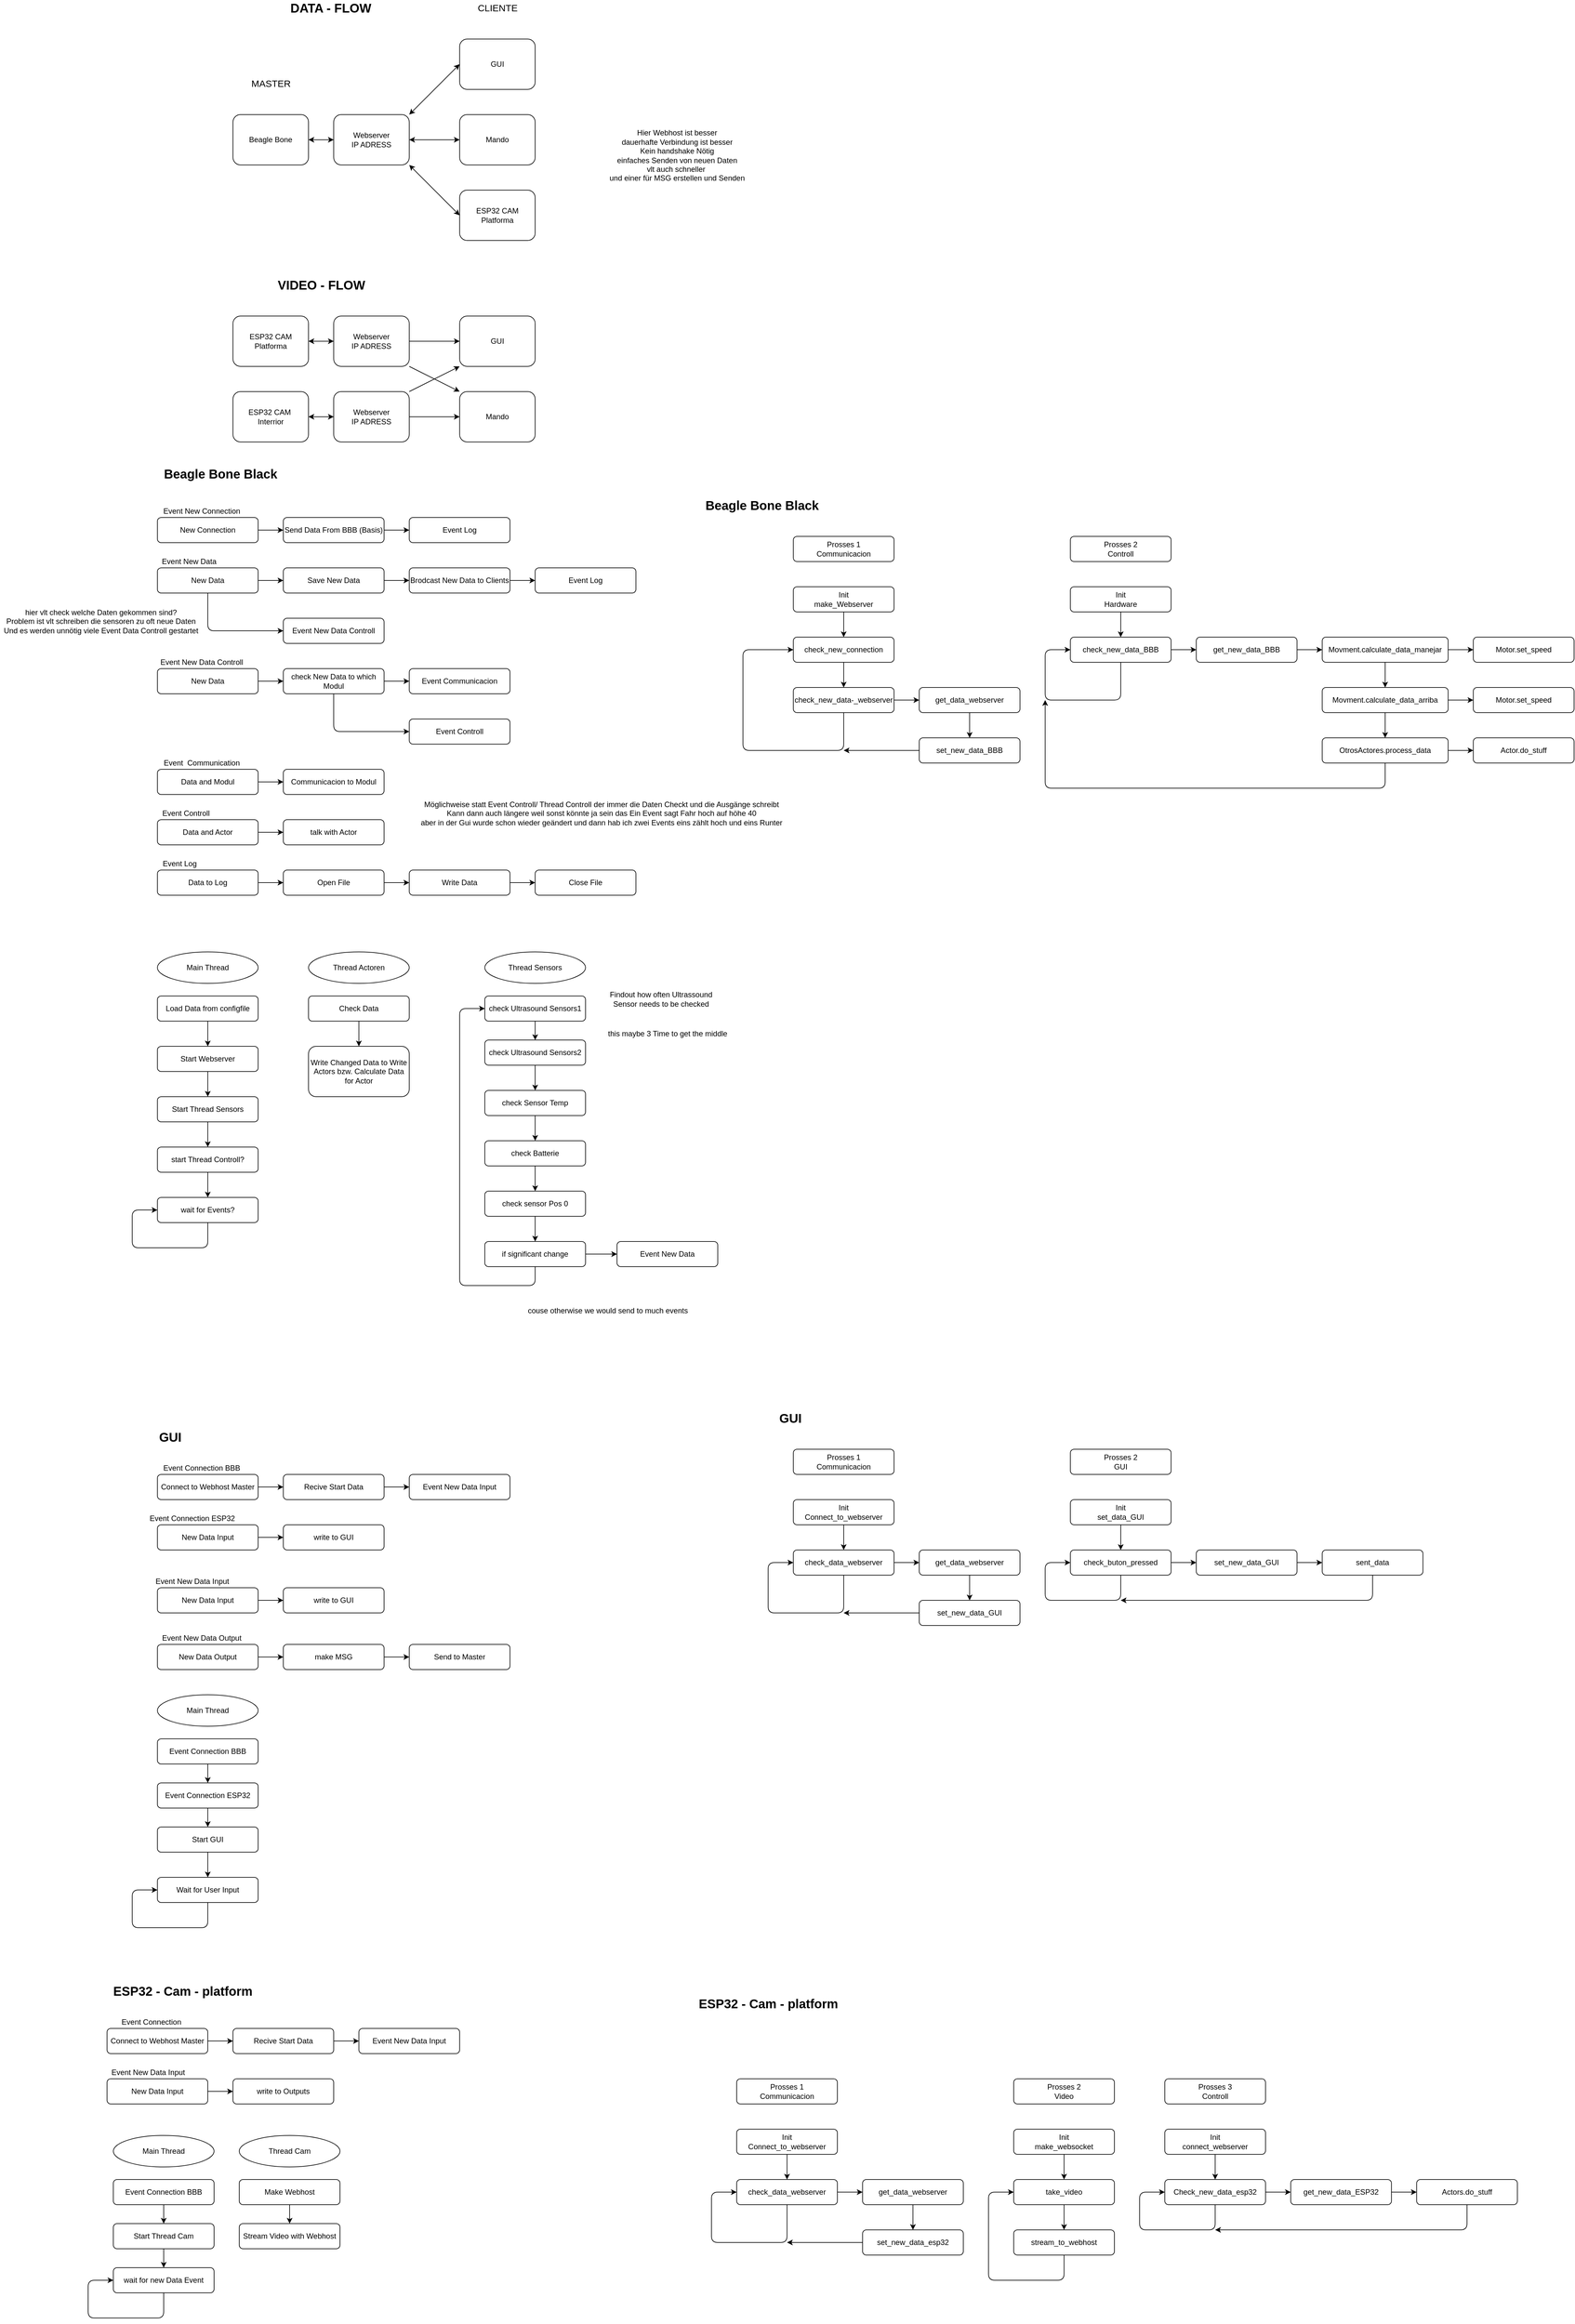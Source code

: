 <mxfile>
    <diagram id="vDkpHy24H6BLEEyWHWST" name="Page-1">
        <mxGraphModel dx="1446" dy="907" grid="1" gridSize="10" guides="1" tooltips="1" connect="1" arrows="1" fold="1" page="1" pageScale="1" pageWidth="850" pageHeight="1100" math="0" shadow="0">
            <root>
                <mxCell id="0"/>
                <mxCell id="1" parent="0"/>
                <mxCell id="81" value="" style="edgeStyle=none;html=1;fontSize=20;startArrow=classic;startFill=1;" parent="1" target="79" edge="1">
                    <mxGeometry relative="1" as="geometry">
                        <mxPoint x="510" y="250" as="sourcePoint"/>
                    </mxGeometry>
                </mxCell>
                <mxCell id="51" value="ESP32 CAM Platforma" style="rounded=1;whiteSpace=wrap;html=1;" parent="1" vertex="1">
                    <mxGeometry x="750" y="330" width="120" height="80" as="geometry"/>
                </mxCell>
                <mxCell id="53" value="GUI" style="rounded=1;whiteSpace=wrap;html=1;" parent="1" vertex="1">
                    <mxGeometry x="750" y="90" width="120" height="80" as="geometry"/>
                </mxCell>
                <mxCell id="55" value="Mando" style="rounded=1;whiteSpace=wrap;html=1;" parent="1" vertex="1">
                    <mxGeometry x="750" y="210" width="120" height="80" as="geometry"/>
                </mxCell>
                <mxCell id="59" value="&lt;font style=&quot;font-size: 15px&quot;&gt;MASTER&lt;/font&gt;" style="text;html=1;align=center;verticalAlign=middle;resizable=0;points=[];autosize=1;strokeColor=none;fillColor=none;" parent="1" vertex="1">
                    <mxGeometry x="410" y="150" width="80" height="20" as="geometry"/>
                </mxCell>
                <mxCell id="60" value="&lt;font style=&quot;font-size: 15px&quot;&gt;CLIENTE&lt;/font&gt;" style="text;html=1;align=center;verticalAlign=middle;resizable=0;points=[];autosize=1;strokeColor=none;fillColor=none;" parent="1" vertex="1">
                    <mxGeometry x="770" y="30" width="80" height="20" as="geometry"/>
                </mxCell>
                <mxCell id="61" value="&lt;font style=&quot;font-size: 20px&quot;&gt;&lt;b&gt;DATA - FLOW&lt;br&gt;&lt;/b&gt;&lt;/font&gt;" style="text;html=1;align=center;verticalAlign=middle;resizable=0;points=[];autosize=1;strokeColor=none;fillColor=none;" parent="1" vertex="1">
                    <mxGeometry x="475" y="30" width="140" height="20" as="geometry"/>
                </mxCell>
                <mxCell id="62" value="" style="endArrow=classic;startArrow=classic;html=1;fontSize=15;entryX=1;entryY=1;entryDx=0;entryDy=0;exitX=0;exitY=0.5;exitDx=0;exitDy=0;" parent="1" source="51" target="79" edge="1">
                    <mxGeometry width="50" height="50" relative="1" as="geometry">
                        <mxPoint x="530" y="430" as="sourcePoint"/>
                        <mxPoint x="580" y="380" as="targetPoint"/>
                    </mxGeometry>
                </mxCell>
                <mxCell id="68" value="GUI" style="rounded=1;whiteSpace=wrap;html=1;" parent="1" vertex="1">
                    <mxGeometry x="750" y="530" width="120" height="80" as="geometry"/>
                </mxCell>
                <mxCell id="69" value="Mando" style="rounded=1;whiteSpace=wrap;html=1;" parent="1" vertex="1">
                    <mxGeometry x="750" y="650" width="120" height="80" as="geometry"/>
                </mxCell>
                <mxCell id="72" value="&lt;font style=&quot;font-size: 20px&quot;&gt;&lt;b&gt;VIDEO - FLOW&lt;br&gt;&lt;/b&gt;&lt;/font&gt;" style="text;html=1;align=center;verticalAlign=middle;resizable=0;points=[];autosize=1;strokeColor=none;fillColor=none;" parent="1" vertex="1">
                    <mxGeometry x="455" y="470" width="150" height="20" as="geometry"/>
                </mxCell>
                <mxCell id="76" value="ESP32 CAM Platforma" style="rounded=1;whiteSpace=wrap;html=1;" parent="1" vertex="1">
                    <mxGeometry x="390" y="530" width="120" height="80" as="geometry"/>
                </mxCell>
                <mxCell id="77" value="ESP32 CAM&amp;nbsp;&lt;br&gt;Interrior" style="rounded=1;whiteSpace=wrap;html=1;" parent="1" vertex="1">
                    <mxGeometry x="390" y="650" width="120" height="80" as="geometry"/>
                </mxCell>
                <mxCell id="78" value="" style="endArrow=classic;startArrow=classic;html=1;fontSize=20;exitX=1;exitY=0.5;exitDx=0;exitDy=0;" parent="1" source="76" edge="1">
                    <mxGeometry width="50" height="50" relative="1" as="geometry">
                        <mxPoint x="560" y="810" as="sourcePoint"/>
                        <mxPoint x="550" y="570" as="targetPoint"/>
                    </mxGeometry>
                </mxCell>
                <mxCell id="79" value="Webserver&lt;br&gt;IP ADRESS" style="rounded=1;whiteSpace=wrap;html=1;" parent="1" vertex="1">
                    <mxGeometry x="550" y="210" width="120" height="80" as="geometry"/>
                </mxCell>
                <mxCell id="82" value="" style="endArrow=classic;startArrow=classic;html=1;fontSize=20;entryX=0;entryY=0.5;entryDx=0;entryDy=0;exitX=1;exitY=0.5;exitDx=0;exitDy=0;" parent="1" source="79" target="55" edge="1">
                    <mxGeometry width="50" height="50" relative="1" as="geometry">
                        <mxPoint x="540" y="430" as="sourcePoint"/>
                        <mxPoint x="590" y="380" as="targetPoint"/>
                    </mxGeometry>
                </mxCell>
                <mxCell id="83" value="" style="endArrow=classic;startArrow=classic;html=1;fontSize=20;entryX=0;entryY=0.5;entryDx=0;entryDy=0;exitX=1;exitY=0;exitDx=0;exitDy=0;" parent="1" source="79" target="53" edge="1">
                    <mxGeometry width="50" height="50" relative="1" as="geometry">
                        <mxPoint x="680" y="260" as="sourcePoint"/>
                        <mxPoint x="760" y="260" as="targetPoint"/>
                    </mxGeometry>
                </mxCell>
                <mxCell id="85" value="Webserver&lt;br&gt;IP ADRESS" style="rounded=1;whiteSpace=wrap;html=1;" parent="1" vertex="1">
                    <mxGeometry x="550" y="530" width="120" height="80" as="geometry"/>
                </mxCell>
                <mxCell id="87" value="Webserver&lt;br&gt;IP ADRESS" style="rounded=1;whiteSpace=wrap;html=1;" parent="1" vertex="1">
                    <mxGeometry x="550" y="650" width="120" height="80" as="geometry"/>
                </mxCell>
                <mxCell id="88" value="" style="endArrow=classic;startArrow=classic;html=1;fontSize=20;exitX=1;exitY=0.5;exitDx=0;exitDy=0;entryX=0;entryY=0.5;entryDx=0;entryDy=0;" parent="1" source="77" target="87" edge="1">
                    <mxGeometry width="50" height="50" relative="1" as="geometry">
                        <mxPoint x="520" y="580" as="sourcePoint"/>
                        <mxPoint x="560" y="580" as="targetPoint"/>
                    </mxGeometry>
                </mxCell>
                <mxCell id="92" value="" style="endArrow=classic;html=1;fontSize=20;entryX=0;entryY=0.5;entryDx=0;entryDy=0;exitX=1;exitY=0.5;exitDx=0;exitDy=0;" parent="1" source="85" target="68" edge="1">
                    <mxGeometry width="50" height="50" relative="1" as="geometry">
                        <mxPoint x="650" y="450" as="sourcePoint"/>
                        <mxPoint x="700" y="400" as="targetPoint"/>
                    </mxGeometry>
                </mxCell>
                <mxCell id="93" value="" style="endArrow=classic;html=1;fontSize=20;entryX=0;entryY=0;entryDx=0;entryDy=0;exitX=1;exitY=1;exitDx=0;exitDy=0;" parent="1" source="85" target="69" edge="1">
                    <mxGeometry width="50" height="50" relative="1" as="geometry">
                        <mxPoint x="680" y="580" as="sourcePoint"/>
                        <mxPoint x="760" y="580" as="targetPoint"/>
                    </mxGeometry>
                </mxCell>
                <mxCell id="94" value="" style="endArrow=classic;html=1;fontSize=20;entryX=0;entryY=1;entryDx=0;entryDy=0;exitX=1;exitY=0;exitDx=0;exitDy=0;" parent="1" source="87" target="68" edge="1">
                    <mxGeometry width="50" height="50" relative="1" as="geometry">
                        <mxPoint x="680" y="620" as="sourcePoint"/>
                        <mxPoint x="760" y="660" as="targetPoint"/>
                    </mxGeometry>
                </mxCell>
                <mxCell id="95" value="" style="endArrow=classic;html=1;fontSize=20;entryX=0;entryY=0.5;entryDx=0;entryDy=0;exitX=1;exitY=0.5;exitDx=0;exitDy=0;" parent="1" source="87" target="69" edge="1">
                    <mxGeometry width="50" height="50" relative="1" as="geometry">
                        <mxPoint x="680" y="660" as="sourcePoint"/>
                        <mxPoint x="760" y="620" as="targetPoint"/>
                    </mxGeometry>
                </mxCell>
                <mxCell id="96" value="Prosses 1&lt;br&gt;Communicacion" style="rounded=1;whiteSpace=wrap;html=1;" parent="1" vertex="1">
                    <mxGeometry x="1280" y="880" width="160" height="40" as="geometry"/>
                </mxCell>
                <mxCell id="97" value="Prosses 2&lt;br&gt;Controll" style="rounded=1;whiteSpace=wrap;html=1;" parent="1" vertex="1">
                    <mxGeometry x="1720" y="880" width="160" height="40" as="geometry"/>
                </mxCell>
                <mxCell id="107" value="" style="edgeStyle=none;html=1;" parent="1" source="99" target="105" edge="1">
                    <mxGeometry relative="1" as="geometry"/>
                </mxCell>
                <mxCell id="99" value="Init&lt;br&gt;make_Webserver" style="rounded=1;whiteSpace=wrap;html=1;" parent="1" vertex="1">
                    <mxGeometry x="1280" y="960" width="160" height="40" as="geometry"/>
                </mxCell>
                <mxCell id="159" value="" style="edgeStyle=none;html=1;" parent="1" source="100" target="158" edge="1">
                    <mxGeometry relative="1" as="geometry"/>
                </mxCell>
                <mxCell id="100" value="check_new_data-_webserver" style="rounded=1;whiteSpace=wrap;html=1;" parent="1" vertex="1">
                    <mxGeometry x="1280" y="1120" width="160" height="40" as="geometry"/>
                </mxCell>
                <mxCell id="157" value="" style="edgeStyle=none;html=1;" parent="1" source="102" edge="1">
                    <mxGeometry relative="1" as="geometry">
                        <mxPoint x="1360" y="1220" as="targetPoint"/>
                    </mxGeometry>
                </mxCell>
                <mxCell id="102" value="set_new_data_BBB" style="rounded=1;whiteSpace=wrap;html=1;" parent="1" vertex="1">
                    <mxGeometry x="1480" y="1200" width="160" height="40" as="geometry"/>
                </mxCell>
                <mxCell id="104" value="&lt;font style=&quot;font-size: 20px&quot;&gt;&lt;b&gt;Beagle Bone Black&lt;br&gt;&lt;/b&gt;&lt;/font&gt;" style="text;html=1;align=center;verticalAlign=middle;resizable=0;points=[];autosize=1;strokeColor=none;fillColor=none;" parent="1" vertex="1">
                    <mxGeometry x="270" y="770" width="200" height="20" as="geometry"/>
                </mxCell>
                <mxCell id="108" value="" style="edgeStyle=none;html=1;" parent="1" source="105" target="100" edge="1">
                    <mxGeometry relative="1" as="geometry"/>
                </mxCell>
                <mxCell id="105" value="check_new_connection" style="rounded=1;whiteSpace=wrap;html=1;" parent="1" vertex="1">
                    <mxGeometry x="1280" y="1040" width="160" height="40" as="geometry"/>
                </mxCell>
                <mxCell id="113" value="" style="endArrow=classic;html=1;exitX=0.5;exitY=1;exitDx=0;exitDy=0;entryX=0;entryY=0.5;entryDx=0;entryDy=0;" parent="1" source="100" target="105" edge="1">
                    <mxGeometry width="50" height="50" relative="1" as="geometry">
                        <mxPoint x="1360" y="1240" as="sourcePoint"/>
                        <mxPoint x="1200" y="1080" as="targetPoint"/>
                        <Array as="points">
                            <mxPoint x="1360" y="1220"/>
                            <mxPoint x="1270" y="1220"/>
                            <mxPoint x="1200" y="1220"/>
                            <mxPoint x="1200" y="1060"/>
                        </Array>
                    </mxGeometry>
                </mxCell>
                <mxCell id="116" value="" style="edgeStyle=none;html=1;" parent="1" source="114" target="115" edge="1">
                    <mxGeometry relative="1" as="geometry"/>
                </mxCell>
                <mxCell id="114" value="Init&lt;br&gt;Hardware" style="rounded=1;whiteSpace=wrap;html=1;" parent="1" vertex="1">
                    <mxGeometry x="1720" y="960" width="160" height="40" as="geometry"/>
                </mxCell>
                <mxCell id="131" value="" style="edgeStyle=none;html=1;" parent="1" source="115" target="130" edge="1">
                    <mxGeometry relative="1" as="geometry"/>
                </mxCell>
                <mxCell id="115" value="check_new_data_BBB" style="rounded=1;whiteSpace=wrap;html=1;" parent="1" vertex="1">
                    <mxGeometry x="1720" y="1040" width="160" height="40" as="geometry"/>
                </mxCell>
                <mxCell id="120" value="" style="edgeStyle=none;html=1;" parent="1" source="117" target="119" edge="1">
                    <mxGeometry relative="1" as="geometry"/>
                </mxCell>
                <mxCell id="122" value="" style="edgeStyle=none;html=1;" parent="1" source="117" target="121" edge="1">
                    <mxGeometry relative="1" as="geometry"/>
                </mxCell>
                <mxCell id="117" value="Movment.calculate_data_manejar" style="rounded=1;whiteSpace=wrap;html=1;" parent="1" vertex="1">
                    <mxGeometry x="2120" y="1040" width="200" height="40" as="geometry"/>
                </mxCell>
                <mxCell id="119" value="Motor.set_speed" style="rounded=1;whiteSpace=wrap;html=1;" parent="1" vertex="1">
                    <mxGeometry x="2360" y="1040" width="160" height="40" as="geometry"/>
                </mxCell>
                <mxCell id="124" value="" style="edgeStyle=none;html=1;" parent="1" source="121" target="123" edge="1">
                    <mxGeometry relative="1" as="geometry"/>
                </mxCell>
                <mxCell id="126" value="" style="edgeStyle=none;html=1;" parent="1" source="121" target="125" edge="1">
                    <mxGeometry relative="1" as="geometry"/>
                </mxCell>
                <mxCell id="121" value="Movment.calculate_data_arriba" style="rounded=1;whiteSpace=wrap;html=1;" parent="1" vertex="1">
                    <mxGeometry x="2120" y="1120" width="200" height="40" as="geometry"/>
                </mxCell>
                <mxCell id="123" value="Motor.set_speed" style="rounded=1;whiteSpace=wrap;html=1;" parent="1" vertex="1">
                    <mxGeometry x="2360" y="1120" width="160" height="40" as="geometry"/>
                </mxCell>
                <mxCell id="128" value="" style="edgeStyle=none;html=1;" parent="1" source="125" target="127" edge="1">
                    <mxGeometry relative="1" as="geometry"/>
                </mxCell>
                <mxCell id="125" value="OtrosActores.process_data" style="rounded=1;whiteSpace=wrap;html=1;" parent="1" vertex="1">
                    <mxGeometry x="2120" y="1200" width="200" height="40" as="geometry"/>
                </mxCell>
                <mxCell id="127" value="Actor.do_stuff" style="rounded=1;whiteSpace=wrap;html=1;" parent="1" vertex="1">
                    <mxGeometry x="2360" y="1200" width="160" height="40" as="geometry"/>
                </mxCell>
                <mxCell id="129" value="" style="endArrow=classic;html=1;exitX=0.5;exitY=1;exitDx=0;exitDy=0;entryX=0;entryY=0.5;entryDx=0;entryDy=0;" parent="1" source="115" target="115" edge="1">
                    <mxGeometry width="50" height="50" relative="1" as="geometry">
                        <mxPoint x="1800" y="1430" as="sourcePoint"/>
                        <mxPoint x="1680" y="980" as="targetPoint"/>
                        <Array as="points">
                            <mxPoint x="1800" y="1140"/>
                            <mxPoint x="1680" y="1140"/>
                            <mxPoint x="1680" y="1060"/>
                        </Array>
                    </mxGeometry>
                </mxCell>
                <mxCell id="132" value="" style="edgeStyle=none;html=1;" parent="1" source="130" target="117" edge="1">
                    <mxGeometry relative="1" as="geometry"/>
                </mxCell>
                <mxCell id="130" value="get_new_data_BBB" style="rounded=1;whiteSpace=wrap;html=1;" parent="1" vertex="1">
                    <mxGeometry x="1920" y="1040" width="160" height="40" as="geometry"/>
                </mxCell>
                <mxCell id="133" value="&lt;font style=&quot;font-size: 20px&quot;&gt;&lt;b&gt;GUI&lt;br&gt;&lt;/b&gt;&lt;/font&gt;" style="text;html=1;align=center;verticalAlign=middle;resizable=0;points=[];autosize=1;strokeColor=none;fillColor=none;" parent="1" vertex="1">
                    <mxGeometry x="265" y="2300" width="50" height="20" as="geometry"/>
                </mxCell>
                <mxCell id="134" value="Prosses 1&lt;br&gt;Communicacion" style="rounded=1;whiteSpace=wrap;html=1;" parent="1" vertex="1">
                    <mxGeometry x="1280" y="2330" width="160" height="40" as="geometry"/>
                </mxCell>
                <mxCell id="135" value="Prosses 2&lt;br&gt;GUI" style="rounded=1;whiteSpace=wrap;html=1;" parent="1" vertex="1">
                    <mxGeometry x="1720" y="2330" width="160" height="40" as="geometry"/>
                </mxCell>
                <mxCell id="154" value="" style="edgeStyle=none;html=1;" parent="1" source="138" target="139" edge="1">
                    <mxGeometry relative="1" as="geometry"/>
                </mxCell>
                <mxCell id="138" value="Init&lt;br&gt;Connect_to_webserver" style="rounded=1;whiteSpace=wrap;html=1;" parent="1" vertex="1">
                    <mxGeometry x="1280" y="2410" width="160" height="40" as="geometry"/>
                </mxCell>
                <mxCell id="232" value="" style="edgeStyle=none;html=1;" parent="1" source="139" target="151" edge="1">
                    <mxGeometry relative="1" as="geometry"/>
                </mxCell>
                <mxCell id="139" value="check_data_webserver" style="rounded=1;whiteSpace=wrap;html=1;" parent="1" vertex="1">
                    <mxGeometry x="1280" y="2490" width="160" height="40" as="geometry"/>
                </mxCell>
                <mxCell id="141" value="Init&lt;br&gt;set_data_GUI" style="rounded=1;whiteSpace=wrap;html=1;" parent="1" vertex="1">
                    <mxGeometry x="1720" y="2410" width="160" height="40" as="geometry"/>
                </mxCell>
                <mxCell id="145" value="" style="edgeStyle=none;html=1;" parent="1" target="144" edge="1">
                    <mxGeometry relative="1" as="geometry">
                        <mxPoint x="1800" y="2450" as="sourcePoint"/>
                    </mxGeometry>
                </mxCell>
                <mxCell id="234" value="" style="edgeStyle=none;html=1;" parent="1" source="144" target="155" edge="1">
                    <mxGeometry relative="1" as="geometry"/>
                </mxCell>
                <mxCell id="144" value="check_buton_pressed" style="rounded=1;whiteSpace=wrap;html=1;" parent="1" vertex="1">
                    <mxGeometry x="1720" y="2490" width="160" height="40" as="geometry"/>
                </mxCell>
                <mxCell id="146" value="sent_data" style="rounded=1;whiteSpace=wrap;html=1;" parent="1" vertex="1">
                    <mxGeometry x="2120" y="2490" width="160" height="40" as="geometry"/>
                </mxCell>
                <mxCell id="165" value="" style="edgeStyle=none;html=1;" parent="1" source="151" target="162" edge="1">
                    <mxGeometry relative="1" as="geometry"/>
                </mxCell>
                <mxCell id="151" value="get_data_webserver" style="rounded=1;whiteSpace=wrap;html=1;" parent="1" vertex="1">
                    <mxGeometry x="1480" y="2490" width="160" height="40" as="geometry"/>
                </mxCell>
                <mxCell id="156" value="" style="edgeStyle=none;html=1;" parent="1" source="155" target="146" edge="1">
                    <mxGeometry relative="1" as="geometry"/>
                </mxCell>
                <mxCell id="155" value="set_new_data_GUI" style="rounded=1;whiteSpace=wrap;html=1;" parent="1" vertex="1">
                    <mxGeometry x="1920" y="2490" width="160" height="40" as="geometry"/>
                </mxCell>
                <mxCell id="160" value="" style="edgeStyle=none;html=1;" parent="1" source="158" target="102" edge="1">
                    <mxGeometry relative="1" as="geometry"/>
                </mxCell>
                <mxCell id="158" value="get_data_webserver" style="rounded=1;whiteSpace=wrap;html=1;" parent="1" vertex="1">
                    <mxGeometry x="1480" y="1120" width="160" height="40" as="geometry"/>
                </mxCell>
                <mxCell id="163" value="" style="edgeStyle=none;html=1;" parent="1" source="162" edge="1">
                    <mxGeometry relative="1" as="geometry">
                        <mxPoint x="1360" y="2590" as="targetPoint"/>
                    </mxGeometry>
                </mxCell>
                <mxCell id="162" value="set_new_data_GUI" style="rounded=1;whiteSpace=wrap;html=1;" parent="1" vertex="1">
                    <mxGeometry x="1480" y="2570" width="160" height="40" as="geometry"/>
                </mxCell>
                <mxCell id="164" value="" style="endArrow=classic;html=1;exitX=0.5;exitY=1;exitDx=0;exitDy=0;entryX=0;entryY=0.5;entryDx=0;entryDy=0;" parent="1" source="139" target="139" edge="1">
                    <mxGeometry width="50" height="50" relative="1" as="geometry">
                        <mxPoint x="1360" y="2610" as="sourcePoint"/>
                        <mxPoint x="1240" y="2490" as="targetPoint"/>
                        <Array as="points">
                            <mxPoint x="1360" y="2590"/>
                            <mxPoint x="1240" y="2590"/>
                            <mxPoint x="1240" y="2510"/>
                        </Array>
                    </mxGeometry>
                </mxCell>
                <mxCell id="166" value="" style="endArrow=classic;html=1;exitX=0.5;exitY=1;exitDx=0;exitDy=0;entryX=0;entryY=0.5;entryDx=0;entryDy=0;" parent="1" target="144" edge="1">
                    <mxGeometry width="50" height="50" relative="1" as="geometry">
                        <mxPoint x="1800" y="2530" as="sourcePoint"/>
                        <mxPoint x="1720" y="2430" as="targetPoint"/>
                        <Array as="points">
                            <mxPoint x="1800" y="2570"/>
                            <mxPoint x="1680" y="2570"/>
                            <mxPoint x="1680" y="2510"/>
                        </Array>
                    </mxGeometry>
                </mxCell>
                <mxCell id="167" value="&lt;font style=&quot;font-size: 20px&quot;&gt;&lt;b&gt;ESP32 - Cam - platform&lt;br&gt;&lt;/b&gt;&lt;/font&gt;" style="text;html=1;align=center;verticalAlign=middle;resizable=0;points=[];autosize=1;strokeColor=none;fillColor=none;" parent="1" vertex="1">
                    <mxGeometry x="190" y="3180" width="240" height="20" as="geometry"/>
                </mxCell>
                <mxCell id="168" value="Prosses 1&lt;br&gt;Communicacion" style="rounded=1;whiteSpace=wrap;html=1;" parent="1" vertex="1">
                    <mxGeometry x="1190" y="3330" width="160" height="40" as="geometry"/>
                </mxCell>
                <mxCell id="169" value="Prosses 3&lt;br&gt;Controll" style="rounded=1;whiteSpace=wrap;html=1;" parent="1" vertex="1">
                    <mxGeometry x="1870" y="3330" width="160" height="40" as="geometry"/>
                </mxCell>
                <mxCell id="170" value="" style="edgeStyle=none;html=1;" parent="1" source="171" target="173" edge="1">
                    <mxGeometry relative="1" as="geometry"/>
                </mxCell>
                <mxCell id="171" value="Init&lt;br&gt;make_websocket" style="rounded=1;whiteSpace=wrap;html=1;" parent="1" vertex="1">
                    <mxGeometry x="1630" y="3410" width="160" height="40" as="geometry"/>
                </mxCell>
                <mxCell id="190" value="" style="edgeStyle=none;html=1;" parent="1" source="173" target="183" edge="1">
                    <mxGeometry relative="1" as="geometry"/>
                </mxCell>
                <mxCell id="173" value="take_video" style="rounded=1;whiteSpace=wrap;html=1;" parent="1" vertex="1">
                    <mxGeometry x="1630" y="3490" width="160" height="40" as="geometry"/>
                </mxCell>
                <mxCell id="174" value="Init&lt;br&gt;connect_webserver" style="rounded=1;whiteSpace=wrap;html=1;" parent="1" vertex="1">
                    <mxGeometry x="1870" y="3410" width="160" height="40" as="geometry"/>
                </mxCell>
                <mxCell id="175" value="" style="edgeStyle=none;html=1;" parent="1" target="177" edge="1">
                    <mxGeometry relative="1" as="geometry">
                        <mxPoint x="1950" y="3450" as="sourcePoint"/>
                    </mxGeometry>
                </mxCell>
                <mxCell id="235" value="" style="edgeStyle=none;html=1;" parent="1" source="177" target="182" edge="1">
                    <mxGeometry relative="1" as="geometry"/>
                </mxCell>
                <mxCell id="177" value="Check_new_data_esp32" style="rounded=1;whiteSpace=wrap;html=1;" parent="1" vertex="1">
                    <mxGeometry x="1870" y="3490" width="160" height="40" as="geometry"/>
                </mxCell>
                <mxCell id="178" value="Actors.do_stuff" style="rounded=1;whiteSpace=wrap;html=1;" parent="1" vertex="1">
                    <mxGeometry x="2270" y="3490" width="160" height="40" as="geometry"/>
                </mxCell>
                <mxCell id="181" value="" style="edgeStyle=none;html=1;" parent="1" source="182" edge="1">
                    <mxGeometry relative="1" as="geometry">
                        <mxPoint x="2270" y="3510" as="targetPoint"/>
                    </mxGeometry>
                </mxCell>
                <mxCell id="182" value="get_new_data_ESP32" style="rounded=1;whiteSpace=wrap;html=1;" parent="1" vertex="1">
                    <mxGeometry x="2070" y="3490" width="160" height="40" as="geometry"/>
                </mxCell>
                <mxCell id="183" value="stream_to_webhost" style="rounded=1;whiteSpace=wrap;html=1;" parent="1" vertex="1">
                    <mxGeometry x="1630" y="3570" width="160" height="40" as="geometry"/>
                </mxCell>
                <mxCell id="186" value="" style="endArrow=classic;html=1;exitX=0.5;exitY=1;exitDx=0;exitDy=0;entryX=0;entryY=0.5;entryDx=0;entryDy=0;" parent="1" source="183" target="173" edge="1">
                    <mxGeometry width="50" height="50" relative="1" as="geometry">
                        <mxPoint x="1600" y="3710" as="sourcePoint"/>
                        <mxPoint x="1590" y="3490" as="targetPoint"/>
                        <Array as="points">
                            <mxPoint x="1710" y="3650"/>
                            <mxPoint x="1590" y="3650"/>
                            <mxPoint x="1590" y="3510"/>
                        </Array>
                    </mxGeometry>
                </mxCell>
                <mxCell id="187" value="" style="endArrow=classic;html=1;exitX=0.5;exitY=1;exitDx=0;exitDy=0;entryX=0;entryY=0.5;entryDx=0;entryDy=0;" parent="1" target="177" edge="1">
                    <mxGeometry width="50" height="50" relative="1" as="geometry">
                        <mxPoint x="1950" y="3530" as="sourcePoint"/>
                        <mxPoint x="1870" y="3430" as="targetPoint"/>
                        <Array as="points">
                            <mxPoint x="1950" y="3570"/>
                            <mxPoint x="1830" y="3570"/>
                            <mxPoint x="1830" y="3510"/>
                        </Array>
                    </mxGeometry>
                </mxCell>
                <mxCell id="212" value="Prosses 2&lt;br&gt;Video" style="rounded=1;whiteSpace=wrap;html=1;" parent="1" vertex="1">
                    <mxGeometry x="1630" y="3330" width="160" height="40" as="geometry"/>
                </mxCell>
                <mxCell id="213" value="" style="edgeStyle=none;html=1;" parent="1" source="214" target="217" edge="1">
                    <mxGeometry relative="1" as="geometry"/>
                </mxCell>
                <mxCell id="214" value="Init&lt;br&gt;Connect_to_webserver" style="rounded=1;whiteSpace=wrap;html=1;" parent="1" vertex="1">
                    <mxGeometry x="1190" y="3410" width="160" height="40" as="geometry"/>
                </mxCell>
                <mxCell id="215" value="" style="edgeStyle=none;html=1;" parent="1" source="217" target="219" edge="1">
                    <mxGeometry relative="1" as="geometry">
                        <Array as="points">
                            <mxPoint x="1370" y="3510"/>
                        </Array>
                    </mxGeometry>
                </mxCell>
                <mxCell id="217" value="check_data_webserver" style="rounded=1;whiteSpace=wrap;html=1;" parent="1" vertex="1">
                    <mxGeometry x="1190" y="3490" width="160" height="40" as="geometry"/>
                </mxCell>
                <mxCell id="218" value="" style="edgeStyle=none;html=1;" parent="1" source="219" target="222" edge="1">
                    <mxGeometry relative="1" as="geometry"/>
                </mxCell>
                <mxCell id="219" value="get_data_webserver" style="rounded=1;whiteSpace=wrap;html=1;" parent="1" vertex="1">
                    <mxGeometry x="1390" y="3490" width="160" height="40" as="geometry"/>
                </mxCell>
                <mxCell id="221" value="" style="edgeStyle=none;html=1;" parent="1" source="222" edge="1">
                    <mxGeometry relative="1" as="geometry">
                        <mxPoint x="1270" y="3590" as="targetPoint"/>
                    </mxGeometry>
                </mxCell>
                <mxCell id="222" value="set_new_data_esp32" style="rounded=1;whiteSpace=wrap;html=1;" parent="1" vertex="1">
                    <mxGeometry x="1390" y="3570" width="160" height="40" as="geometry"/>
                </mxCell>
                <mxCell id="223" value="" style="endArrow=classic;html=1;exitX=0.5;exitY=1;exitDx=0;exitDy=0;entryX=0;entryY=0.5;entryDx=0;entryDy=0;" parent="1" source="217" target="217" edge="1">
                    <mxGeometry width="50" height="50" relative="1" as="geometry">
                        <mxPoint x="1270" y="3610" as="sourcePoint"/>
                        <mxPoint x="1150" y="3490" as="targetPoint"/>
                        <Array as="points">
                            <mxPoint x="1270" y="3590"/>
                            <mxPoint x="1150" y="3590"/>
                            <mxPoint x="1150" y="3510"/>
                        </Array>
                    </mxGeometry>
                </mxCell>
                <mxCell id="225" value="" style="endArrow=classic;html=1;exitX=0.5;exitY=1;exitDx=0;exitDy=0;" parent="1" source="125" edge="1">
                    <mxGeometry width="50" height="50" relative="1" as="geometry">
                        <mxPoint x="2200" y="1280" as="sourcePoint"/>
                        <mxPoint x="1680" y="1140" as="targetPoint"/>
                        <Array as="points">
                            <mxPoint x="2220" y="1280"/>
                            <mxPoint x="1990" y="1280"/>
                            <mxPoint x="1680" y="1280"/>
                        </Array>
                    </mxGeometry>
                </mxCell>
                <mxCell id="226" value="" style="endArrow=classic;html=1;exitX=0.5;exitY=1;exitDx=0;exitDy=0;" parent="1" source="178" edge="1">
                    <mxGeometry width="50" height="50" relative="1" as="geometry">
                        <mxPoint x="2080" y="3670" as="sourcePoint"/>
                        <mxPoint x="1950" y="3570" as="targetPoint"/>
                        <Array as="points">
                            <mxPoint x="2350" y="3570"/>
                        </Array>
                    </mxGeometry>
                </mxCell>
                <mxCell id="228" value="" style="endArrow=classic;html=1;exitX=0.5;exitY=1;exitDx=0;exitDy=0;" parent="1" source="146" edge="1">
                    <mxGeometry width="50" height="50" relative="1" as="geometry">
                        <mxPoint x="2170" y="2650" as="sourcePoint"/>
                        <mxPoint x="1800" y="2570" as="targetPoint"/>
                        <Array as="points">
                            <mxPoint x="2200" y="2570"/>
                        </Array>
                    </mxGeometry>
                </mxCell>
                <mxCell id="229" value="Beagle Bone" style="rounded=1;whiteSpace=wrap;html=1;" parent="1" vertex="1">
                    <mxGeometry x="390" y="210" width="120" height="80" as="geometry"/>
                </mxCell>
                <mxCell id="239" value="" style="edgeStyle=none;html=1;" edge="1" parent="1" source="236" target="238">
                    <mxGeometry relative="1" as="geometry"/>
                </mxCell>
                <mxCell id="236" value="New Connection" style="rounded=1;whiteSpace=wrap;html=1;" vertex="1" parent="1">
                    <mxGeometry x="270" y="850" width="160" height="40" as="geometry"/>
                </mxCell>
                <mxCell id="237" value="Event New Connection" style="text;html=1;align=center;verticalAlign=middle;resizable=0;points=[];autosize=1;strokeColor=none;fillColor=none;" vertex="1" parent="1">
                    <mxGeometry x="270" y="830" width="140" height="20" as="geometry"/>
                </mxCell>
                <mxCell id="256" value="" style="edgeStyle=none;html=1;" edge="1" parent="1" source="238" target="255">
                    <mxGeometry relative="1" as="geometry"/>
                </mxCell>
                <mxCell id="238" value="Send Data From BBB (Basis)" style="rounded=1;whiteSpace=wrap;html=1;" vertex="1" parent="1">
                    <mxGeometry x="470" y="850" width="160" height="40" as="geometry"/>
                </mxCell>
                <mxCell id="244" value="" style="edgeStyle=none;html=1;" edge="1" parent="1" source="240" target="242">
                    <mxGeometry relative="1" as="geometry"/>
                </mxCell>
                <mxCell id="240" value="New Data" style="rounded=1;whiteSpace=wrap;html=1;" vertex="1" parent="1">
                    <mxGeometry x="270" y="930" width="160" height="40" as="geometry"/>
                </mxCell>
                <mxCell id="241" value="Event New Data" style="text;html=1;align=center;verticalAlign=middle;resizable=0;points=[];autosize=1;strokeColor=none;fillColor=none;" vertex="1" parent="1">
                    <mxGeometry x="270" y="910" width="100" height="20" as="geometry"/>
                </mxCell>
                <mxCell id="245" value="" style="edgeStyle=none;html=1;" edge="1" parent="1" source="242" target="243">
                    <mxGeometry relative="1" as="geometry"/>
                </mxCell>
                <mxCell id="242" value="Save New Data" style="rounded=1;whiteSpace=wrap;html=1;" vertex="1" parent="1">
                    <mxGeometry x="470" y="930" width="160" height="40" as="geometry"/>
                </mxCell>
                <mxCell id="257" value="" style="edgeStyle=none;html=1;" edge="1" parent="1" source="243" target="254">
                    <mxGeometry relative="1" as="geometry"/>
                </mxCell>
                <mxCell id="243" value="Brodcast New Data to Clients" style="rounded=1;whiteSpace=wrap;html=1;" vertex="1" parent="1">
                    <mxGeometry x="670" y="930" width="160" height="40" as="geometry"/>
                </mxCell>
                <mxCell id="251" value="" style="edgeStyle=none;html=1;" edge="1" parent="1" source="246" target="248">
                    <mxGeometry relative="1" as="geometry"/>
                </mxCell>
                <mxCell id="246" value="Data to Log" style="rounded=1;whiteSpace=wrap;html=1;" vertex="1" parent="1">
                    <mxGeometry x="270" y="1410" width="160" height="40" as="geometry"/>
                </mxCell>
                <mxCell id="247" value="Event Log" style="text;html=1;align=center;verticalAlign=middle;resizable=0;points=[];autosize=1;strokeColor=none;fillColor=none;" vertex="1" parent="1">
                    <mxGeometry x="270" y="1390" width="70" height="20" as="geometry"/>
                </mxCell>
                <mxCell id="252" value="" style="edgeStyle=none;html=1;" edge="1" parent="1" source="248" target="249">
                    <mxGeometry relative="1" as="geometry"/>
                </mxCell>
                <mxCell id="248" value="Open File" style="rounded=1;whiteSpace=wrap;html=1;" vertex="1" parent="1">
                    <mxGeometry x="470" y="1410" width="160" height="40" as="geometry"/>
                </mxCell>
                <mxCell id="253" value="" style="edgeStyle=none;html=1;" edge="1" parent="1" source="249" target="250">
                    <mxGeometry relative="1" as="geometry"/>
                </mxCell>
                <mxCell id="249" value="Write Data" style="rounded=1;whiteSpace=wrap;html=1;" vertex="1" parent="1">
                    <mxGeometry x="670" y="1410" width="160" height="40" as="geometry"/>
                </mxCell>
                <mxCell id="250" value="Close File" style="rounded=1;whiteSpace=wrap;html=1;" vertex="1" parent="1">
                    <mxGeometry x="870" y="1410" width="160" height="40" as="geometry"/>
                </mxCell>
                <mxCell id="254" value="Event Log" style="rounded=1;whiteSpace=wrap;html=1;" vertex="1" parent="1">
                    <mxGeometry x="870" y="930" width="160" height="40" as="geometry"/>
                </mxCell>
                <mxCell id="255" value="Event Log" style="rounded=1;whiteSpace=wrap;html=1;" vertex="1" parent="1">
                    <mxGeometry x="670" y="850" width="160" height="40" as="geometry"/>
                </mxCell>
                <mxCell id="283" value="" style="edgeStyle=none;html=1;" edge="1" parent="1" source="259" target="260">
                    <mxGeometry relative="1" as="geometry"/>
                </mxCell>
                <mxCell id="259" value="Load Data from configfile" style="rounded=1;whiteSpace=wrap;html=1;" vertex="1" parent="1">
                    <mxGeometry x="270" y="1610" width="160" height="40" as="geometry"/>
                </mxCell>
                <mxCell id="329" value="" style="edgeStyle=none;html=1;" edge="1" parent="1" source="260" target="328">
                    <mxGeometry relative="1" as="geometry"/>
                </mxCell>
                <mxCell id="260" value="Start Webserver" style="rounded=1;whiteSpace=wrap;html=1;" vertex="1" parent="1">
                    <mxGeometry x="270" y="1690" width="160" height="40" as="geometry"/>
                </mxCell>
                <mxCell id="285" value="" style="edgeStyle=none;html=1;" edge="1" parent="1" source="261" target="277">
                    <mxGeometry relative="1" as="geometry"/>
                </mxCell>
                <mxCell id="261" value="check Sensor Temp" style="rounded=1;whiteSpace=wrap;html=1;" vertex="1" parent="1">
                    <mxGeometry x="790" y="1760" width="160" height="40" as="geometry"/>
                </mxCell>
                <mxCell id="271" value="" style="edgeStyle=none;html=1;" edge="1" parent="1" source="262" target="265">
                    <mxGeometry relative="1" as="geometry"/>
                </mxCell>
                <mxCell id="262" value="check Ultrasound Sensors1" style="rounded=1;whiteSpace=wrap;html=1;" vertex="1" parent="1">
                    <mxGeometry x="790" y="1610" width="160" height="40" as="geometry"/>
                </mxCell>
                <mxCell id="264" value="Thread Sensors" style="ellipse;whiteSpace=wrap;html=1;" vertex="1" parent="1">
                    <mxGeometry x="790" y="1540" width="160" height="50" as="geometry"/>
                </mxCell>
                <mxCell id="290" value="" style="edgeStyle=none;html=1;" edge="1" parent="1" source="265" target="261">
                    <mxGeometry relative="1" as="geometry"/>
                </mxCell>
                <mxCell id="265" value="check Ultrasound Sensors2" style="rounded=1;whiteSpace=wrap;html=1;" vertex="1" parent="1">
                    <mxGeometry x="790" y="1680" width="160" height="40" as="geometry"/>
                </mxCell>
                <mxCell id="270" value="" style="edgeStyle=none;html=1;" edge="1" parent="1" source="266" target="268">
                    <mxGeometry relative="1" as="geometry"/>
                </mxCell>
                <mxCell id="266" value="if significant change" style="rounded=1;whiteSpace=wrap;html=1;" vertex="1" parent="1">
                    <mxGeometry x="790" y="2000" width="160" height="40" as="geometry"/>
                </mxCell>
                <mxCell id="268" value="Event New Data" style="rounded=1;whiteSpace=wrap;html=1;" vertex="1" parent="1">
                    <mxGeometry x="1000" y="2000" width="160" height="40" as="geometry"/>
                </mxCell>
                <mxCell id="273" value="this maybe 3 Time to get the middle" style="text;html=1;align=center;verticalAlign=middle;resizable=0;points=[];autosize=1;strokeColor=none;fillColor=none;" vertex="1" parent="1">
                    <mxGeometry x="980" y="1660" width="200" height="20" as="geometry"/>
                </mxCell>
                <mxCell id="274" value="couse otherwise we would send to much events" style="text;html=1;align=center;verticalAlign=middle;resizable=0;points=[];autosize=1;strokeColor=none;fillColor=none;" vertex="1" parent="1">
                    <mxGeometry x="850" y="2100" width="270" height="20" as="geometry"/>
                </mxCell>
                <mxCell id="275" value="Findout how often Ultrassound Sensor needs to be checked" style="text;html=1;strokeColor=none;fillColor=none;align=center;verticalAlign=middle;whiteSpace=wrap;rounded=0;" vertex="1" parent="1">
                    <mxGeometry x="980" y="1600" width="180" height="30" as="geometry"/>
                </mxCell>
                <mxCell id="288" value="" style="edgeStyle=none;html=1;" edge="1" parent="1" source="277" target="279">
                    <mxGeometry relative="1" as="geometry"/>
                </mxCell>
                <mxCell id="277" value="check Batterie" style="rounded=1;whiteSpace=wrap;html=1;" vertex="1" parent="1">
                    <mxGeometry x="790" y="1840" width="160" height="40" as="geometry"/>
                </mxCell>
                <mxCell id="289" value="" style="edgeStyle=none;html=1;" edge="1" parent="1" source="279" target="266">
                    <mxGeometry relative="1" as="geometry"/>
                </mxCell>
                <mxCell id="279" value="check sensor Pos 0" style="rounded=1;whiteSpace=wrap;html=1;" vertex="1" parent="1">
                    <mxGeometry x="790" y="1920" width="160" height="40" as="geometry"/>
                </mxCell>
                <mxCell id="280" value="Main Thread" style="ellipse;whiteSpace=wrap;html=1;" vertex="1" parent="1">
                    <mxGeometry x="270" y="1540" width="160" height="50" as="geometry"/>
                </mxCell>
                <mxCell id="287" value="" style="endArrow=classic;html=1;exitX=0.5;exitY=1;exitDx=0;exitDy=0;entryX=0;entryY=0.5;entryDx=0;entryDy=0;" edge="1" parent="1" source="266" target="262">
                    <mxGeometry width="50" height="50" relative="1" as="geometry">
                        <mxPoint x="890" y="1930" as="sourcePoint"/>
                        <mxPoint x="790" y="1630" as="targetPoint"/>
                        <Array as="points">
                            <mxPoint x="870" y="2070"/>
                            <mxPoint x="750" y="2070"/>
                            <mxPoint x="750" y="1850"/>
                            <mxPoint x="750" y="1630"/>
                        </Array>
                    </mxGeometry>
                </mxCell>
                <mxCell id="291" value="&lt;font style=&quot;font-size: 20px&quot;&gt;&lt;b&gt;ESP32 - Cam - platform&lt;br&gt;&lt;/b&gt;&lt;/font&gt;" style="text;html=1;align=center;verticalAlign=middle;resizable=0;points=[];autosize=1;strokeColor=none;fillColor=none;" vertex="1" parent="1">
                    <mxGeometry x="1120" y="3200" width="240" height="20" as="geometry"/>
                </mxCell>
                <mxCell id="292" value="&lt;font style=&quot;font-size: 20px&quot;&gt;&lt;b&gt;GUI&lt;br&gt;&lt;/b&gt;&lt;/font&gt;" style="text;html=1;align=center;verticalAlign=middle;resizable=0;points=[];autosize=1;strokeColor=none;fillColor=none;" vertex="1" parent="1">
                    <mxGeometry x="1250" y="2270" width="50" height="20" as="geometry"/>
                </mxCell>
                <mxCell id="293" value="&lt;font style=&quot;font-size: 20px&quot;&gt;&lt;b&gt;Beagle Bone Black&lt;br&gt;&lt;/b&gt;&lt;/font&gt;" style="text;html=1;align=center;verticalAlign=middle;resizable=0;points=[];autosize=1;strokeColor=none;fillColor=none;" vertex="1" parent="1">
                    <mxGeometry x="1130" y="820" width="200" height="20" as="geometry"/>
                </mxCell>
                <mxCell id="294" value="Event New Data Controll" style="text;html=1;align=center;verticalAlign=middle;resizable=0;points=[];autosize=1;strokeColor=none;fillColor=none;" vertex="1" parent="1">
                    <mxGeometry x="265" y="1070" width="150" height="20" as="geometry"/>
                </mxCell>
                <mxCell id="296" value="Event New Data Controll" style="rounded=1;whiteSpace=wrap;html=1;" vertex="1" parent="1">
                    <mxGeometry x="470" y="1010" width="160" height="40" as="geometry"/>
                </mxCell>
                <mxCell id="302" value="" style="edgeStyle=none;html=1;" edge="1" parent="1" source="299" target="300">
                    <mxGeometry relative="1" as="geometry"/>
                </mxCell>
                <mxCell id="299" value="New Data" style="rounded=1;whiteSpace=wrap;html=1;" vertex="1" parent="1">
                    <mxGeometry x="270" y="1090" width="160" height="40" as="geometry"/>
                </mxCell>
                <mxCell id="303" value="" style="edgeStyle=none;html=1;" edge="1" parent="1" source="300" target="301">
                    <mxGeometry relative="1" as="geometry"/>
                </mxCell>
                <mxCell id="312" value="" style="edgeStyle=none;html=1;entryX=0;entryY=0.5;entryDx=0;entryDy=0;" edge="1" parent="1" source="300" target="309">
                    <mxGeometry relative="1" as="geometry">
                        <Array as="points">
                            <mxPoint x="550" y="1190"/>
                        </Array>
                    </mxGeometry>
                </mxCell>
                <mxCell id="300" value="check New Data to which Modul" style="rounded=1;whiteSpace=wrap;html=1;" vertex="1" parent="1">
                    <mxGeometry x="470" y="1090" width="160" height="40" as="geometry"/>
                </mxCell>
                <mxCell id="301" value="Event Communicacion" style="rounded=1;whiteSpace=wrap;html=1;" vertex="1" parent="1">
                    <mxGeometry x="670" y="1090" width="160" height="40" as="geometry"/>
                </mxCell>
                <mxCell id="304" value="Event&amp;nbsp; Communication" style="text;html=1;align=center;verticalAlign=middle;resizable=0;points=[];autosize=1;strokeColor=none;fillColor=none;" vertex="1" parent="1">
                    <mxGeometry x="270" y="1230" width="140" height="20" as="geometry"/>
                </mxCell>
                <mxCell id="308" value="" style="edgeStyle=none;html=1;" edge="1" parent="1" source="305">
                    <mxGeometry relative="1" as="geometry">
                        <mxPoint x="470" y="1270" as="targetPoint"/>
                    </mxGeometry>
                </mxCell>
                <mxCell id="305" value="Data and Modul" style="rounded=1;whiteSpace=wrap;html=1;" vertex="1" parent="1">
                    <mxGeometry x="270" y="1250" width="160" height="40" as="geometry"/>
                </mxCell>
                <mxCell id="307" value="Communicacion to Modul" style="rounded=1;whiteSpace=wrap;html=1;" vertex="1" parent="1">
                    <mxGeometry x="470" y="1250" width="160" height="40" as="geometry"/>
                </mxCell>
                <mxCell id="309" value="Event Controll" style="rounded=1;whiteSpace=wrap;html=1;" vertex="1" parent="1">
                    <mxGeometry x="670" y="1170" width="160" height="40" as="geometry"/>
                </mxCell>
                <mxCell id="315" value="" style="endArrow=classic;html=1;exitX=0.5;exitY=1;exitDx=0;exitDy=0;entryX=0;entryY=0.5;entryDx=0;entryDy=0;" edge="1" parent="1" source="240" target="296">
                    <mxGeometry width="50" height="50" relative="1" as="geometry">
                        <mxPoint x="890" y="1060" as="sourcePoint"/>
                        <mxPoint x="940" y="1010" as="targetPoint"/>
                        <Array as="points">
                            <mxPoint x="350" y="1030"/>
                        </Array>
                    </mxGeometry>
                </mxCell>
                <mxCell id="320" value="Event Controll" style="text;html=1;align=center;verticalAlign=middle;resizable=0;points=[];autosize=1;strokeColor=none;fillColor=none;" vertex="1" parent="1">
                    <mxGeometry x="270" y="1310" width="90" height="20" as="geometry"/>
                </mxCell>
                <mxCell id="321" value="" style="edgeStyle=none;html=1;" edge="1" parent="1" source="322">
                    <mxGeometry relative="1" as="geometry">
                        <mxPoint x="470" y="1350" as="targetPoint"/>
                    </mxGeometry>
                </mxCell>
                <mxCell id="322" value="Data and Actor" style="rounded=1;whiteSpace=wrap;html=1;" vertex="1" parent="1">
                    <mxGeometry x="270" y="1330" width="160" height="40" as="geometry"/>
                </mxCell>
                <mxCell id="323" value="talk with Actor" style="rounded=1;whiteSpace=wrap;html=1;" vertex="1" parent="1">
                    <mxGeometry x="470" y="1330" width="160" height="40" as="geometry"/>
                </mxCell>
                <mxCell id="327" value="Möglichweise statt Event Controll/ Thread Controll der immer die Daten Checkt und die Ausgänge schreibt&lt;br&gt;Kann dann auch längere weil sonst könnte ja sein das Ein Event sagt Fahr hoch auf höhe 40&lt;br&gt;aber in der Gui wurde schon wieder geändert und dann hab ich zwei Events eins zählt hoch und eins Runter" style="text;html=1;align=center;verticalAlign=middle;resizable=0;points=[];autosize=1;strokeColor=none;fillColor=none;" vertex="1" parent="1">
                    <mxGeometry x="680" y="1295" width="590" height="50" as="geometry"/>
                </mxCell>
                <mxCell id="339" value="" style="edgeStyle=none;html=1;" edge="1" parent="1" source="328" target="338">
                    <mxGeometry relative="1" as="geometry"/>
                </mxCell>
                <mxCell id="328" value="Start Thread Sensors" style="rounded=1;whiteSpace=wrap;html=1;" vertex="1" parent="1">
                    <mxGeometry x="270" y="1770" width="160" height="40" as="geometry"/>
                </mxCell>
                <mxCell id="330" value="hier vlt check welche Daten gekommen sind?&lt;br&gt;Problem ist vlt schreiben die sensoren zu oft neue Daten&lt;br&gt;Und es werden unnötig viele Event Data Controll gestartet" style="text;html=1;align=center;verticalAlign=middle;resizable=0;points=[];autosize=1;strokeColor=none;fillColor=none;" vertex="1" parent="1">
                    <mxGeometry x="20" y="990" width="320" height="50" as="geometry"/>
                </mxCell>
                <mxCell id="332" value="" style="edgeStyle=none;html=1;" edge="1" parent="1" source="333" target="335">
                    <mxGeometry relative="1" as="geometry"/>
                </mxCell>
                <mxCell id="333" value="Check Data" style="rounded=1;whiteSpace=wrap;html=1;" vertex="1" parent="1">
                    <mxGeometry x="510" y="1610" width="160" height="40" as="geometry"/>
                </mxCell>
                <mxCell id="335" value="Write Changed Data to Write Actors bzw. Calculate Data for Actor" style="rounded=1;whiteSpace=wrap;html=1;" vertex="1" parent="1">
                    <mxGeometry x="510" y="1690" width="160" height="80" as="geometry"/>
                </mxCell>
                <mxCell id="336" value="Thread Actoren" style="ellipse;whiteSpace=wrap;html=1;" vertex="1" parent="1">
                    <mxGeometry x="510" y="1540" width="160" height="50" as="geometry"/>
                </mxCell>
                <mxCell id="373" value="" style="edgeStyle=none;html=1;" edge="1" parent="1" source="338" target="372">
                    <mxGeometry relative="1" as="geometry"/>
                </mxCell>
                <mxCell id="338" value="start Thread Controll?" style="rounded=1;whiteSpace=wrap;html=1;" vertex="1" parent="1">
                    <mxGeometry x="270" y="1850" width="160" height="40" as="geometry"/>
                </mxCell>
                <mxCell id="340" value="" style="edgeStyle=none;html=1;" edge="1" parent="1" source="341" target="343">
                    <mxGeometry relative="1" as="geometry"/>
                </mxCell>
                <mxCell id="341" value="Event Connection BBB" style="rounded=1;whiteSpace=wrap;html=1;" vertex="1" parent="1">
                    <mxGeometry x="270" y="2790" width="160" height="40" as="geometry"/>
                </mxCell>
                <mxCell id="342" value="" style="edgeStyle=none;html=1;" edge="1" parent="1" source="343" target="381">
                    <mxGeometry relative="1" as="geometry">
                        <mxPoint x="350" y="2950" as="targetPoint"/>
                    </mxGeometry>
                </mxCell>
                <mxCell id="343" value="Event Connection ESP32" style="rounded=1;whiteSpace=wrap;html=1;" vertex="1" parent="1">
                    <mxGeometry x="270" y="2860" width="160" height="40" as="geometry"/>
                </mxCell>
                <mxCell id="344" value="Main Thread" style="ellipse;whiteSpace=wrap;html=1;" vertex="1" parent="1">
                    <mxGeometry x="270" y="2720" width="160" height="50" as="geometry"/>
                </mxCell>
                <mxCell id="351" value="Event Connection BBB" style="text;html=1;align=center;verticalAlign=middle;resizable=0;points=[];autosize=1;strokeColor=none;fillColor=none;" vertex="1" parent="1">
                    <mxGeometry x="270" y="2350" width="140" height="20" as="geometry"/>
                </mxCell>
                <mxCell id="368" value="" style="edgeStyle=none;html=1;" edge="1" parent="1" source="353" target="367">
                    <mxGeometry relative="1" as="geometry"/>
                </mxCell>
                <mxCell id="353" value="Connect to Webhost Master" style="rounded=1;whiteSpace=wrap;html=1;" vertex="1" parent="1">
                    <mxGeometry x="270" y="2370" width="160" height="40" as="geometry"/>
                </mxCell>
                <mxCell id="357" value="" style="edgeStyle=none;html=1;" edge="1" parent="1" source="355">
                    <mxGeometry relative="1" as="geometry">
                        <mxPoint x="470" y="2570" as="targetPoint"/>
                    </mxGeometry>
                </mxCell>
                <mxCell id="355" value="New Data Input" style="rounded=1;whiteSpace=wrap;html=1;" vertex="1" parent="1">
                    <mxGeometry x="270" y="2550" width="160" height="40" as="geometry"/>
                </mxCell>
                <mxCell id="358" value="Event New Data Input" style="text;html=1;align=center;verticalAlign=middle;resizable=0;points=[];autosize=1;strokeColor=none;fillColor=none;" vertex="1" parent="1">
                    <mxGeometry x="260" y="2530" width="130" height="20" as="geometry"/>
                </mxCell>
                <mxCell id="359" value="write to GUI" style="rounded=1;whiteSpace=wrap;html=1;" vertex="1" parent="1">
                    <mxGeometry x="470" y="2550" width="160" height="40" as="geometry"/>
                </mxCell>
                <mxCell id="361" value="" style="edgeStyle=none;html=1;" edge="1" parent="1" source="362" target="364">
                    <mxGeometry relative="1" as="geometry"/>
                </mxCell>
                <mxCell id="362" value="New Data Output" style="rounded=1;whiteSpace=wrap;html=1;" vertex="1" parent="1">
                    <mxGeometry x="270" y="2640" width="160" height="40" as="geometry"/>
                </mxCell>
                <mxCell id="363" value="" style="edgeStyle=none;html=1;" edge="1" parent="1" source="364" target="366">
                    <mxGeometry relative="1" as="geometry"/>
                </mxCell>
                <mxCell id="364" value="make MSG" style="rounded=1;whiteSpace=wrap;html=1;" vertex="1" parent="1">
                    <mxGeometry x="470" y="2640" width="160" height="40" as="geometry"/>
                </mxCell>
                <mxCell id="365" value="Event New Data Output" style="text;html=1;align=center;verticalAlign=middle;resizable=0;points=[];autosize=1;strokeColor=none;fillColor=none;" vertex="1" parent="1">
                    <mxGeometry x="270" y="2620" width="140" height="20" as="geometry"/>
                </mxCell>
                <mxCell id="366" value="Send to Master" style="rounded=1;whiteSpace=wrap;html=1;" vertex="1" parent="1">
                    <mxGeometry x="670" y="2640" width="160" height="40" as="geometry"/>
                </mxCell>
                <mxCell id="370" value="" style="edgeStyle=none;html=1;" edge="1" parent="1" source="367">
                    <mxGeometry relative="1" as="geometry">
                        <mxPoint x="670" y="2390" as="targetPoint"/>
                    </mxGeometry>
                </mxCell>
                <mxCell id="367" value="Recive Start Data" style="rounded=1;whiteSpace=wrap;html=1;" vertex="1" parent="1">
                    <mxGeometry x="470" y="2370" width="160" height="40" as="geometry"/>
                </mxCell>
                <mxCell id="371" value="Event New Data Input" style="rounded=1;whiteSpace=wrap;html=1;" vertex="1" parent="1">
                    <mxGeometry x="670" y="2370" width="160" height="40" as="geometry"/>
                </mxCell>
                <mxCell id="372" value="wait for Events?" style="rounded=1;whiteSpace=wrap;html=1;" vertex="1" parent="1">
                    <mxGeometry x="270" y="1930" width="160" height="40" as="geometry"/>
                </mxCell>
                <mxCell id="374" value="" style="endArrow=classic;html=1;entryX=0;entryY=0.5;entryDx=0;entryDy=0;exitX=0.5;exitY=1;exitDx=0;exitDy=0;" edge="1" parent="1" source="372" target="372">
                    <mxGeometry width="50" height="50" relative="1" as="geometry">
                        <mxPoint x="250" y="2100" as="sourcePoint"/>
                        <mxPoint x="300" y="2050" as="targetPoint"/>
                        <Array as="points">
                            <mxPoint x="350" y="2010"/>
                            <mxPoint x="230" y="2010"/>
                            <mxPoint x="230" y="1950"/>
                        </Array>
                    </mxGeometry>
                </mxCell>
                <mxCell id="376" value="" style="endArrow=classic;html=1;entryX=0;entryY=0.5;entryDx=0;entryDy=0;exitX=0.5;exitY=1;exitDx=0;exitDy=0;" edge="1" parent="1">
                    <mxGeometry width="50" height="50" relative="1" as="geometry">
                        <mxPoint x="350" y="3050" as="sourcePoint"/>
                        <mxPoint x="270" y="3030" as="targetPoint"/>
                        <Array as="points">
                            <mxPoint x="350" y="3090"/>
                            <mxPoint x="230" y="3090"/>
                            <mxPoint x="230" y="3030"/>
                        </Array>
                    </mxGeometry>
                </mxCell>
                <mxCell id="377" value="" style="edgeStyle=none;html=1;" edge="1" parent="1" source="378">
                    <mxGeometry relative="1" as="geometry">
                        <mxPoint x="470" y="2470" as="targetPoint"/>
                    </mxGeometry>
                </mxCell>
                <mxCell id="378" value="New Data Input" style="rounded=1;whiteSpace=wrap;html=1;" vertex="1" parent="1">
                    <mxGeometry x="270" y="2450" width="160" height="40" as="geometry"/>
                </mxCell>
                <mxCell id="379" value="Event Connection ESP32" style="text;html=1;align=center;verticalAlign=middle;resizable=0;points=[];autosize=1;strokeColor=none;fillColor=none;" vertex="1" parent="1">
                    <mxGeometry x="250" y="2430" width="150" height="20" as="geometry"/>
                </mxCell>
                <mxCell id="380" value="write to GUI" style="rounded=1;whiteSpace=wrap;html=1;" vertex="1" parent="1">
                    <mxGeometry x="470" y="2450" width="160" height="40" as="geometry"/>
                </mxCell>
                <mxCell id="383" value="" style="edgeStyle=none;html=1;" edge="1" parent="1" source="381" target="382">
                    <mxGeometry relative="1" as="geometry"/>
                </mxCell>
                <mxCell id="381" value="Start GUI" style="rounded=1;whiteSpace=wrap;html=1;" vertex="1" parent="1">
                    <mxGeometry x="270" y="2930" width="160" height="40" as="geometry"/>
                </mxCell>
                <mxCell id="382" value="Wait for User Input" style="rounded=1;whiteSpace=wrap;html=1;" vertex="1" parent="1">
                    <mxGeometry x="270" y="3010" width="160" height="40" as="geometry"/>
                </mxCell>
                <mxCell id="384" value="Event Connection" style="text;html=1;align=center;verticalAlign=middle;resizable=0;points=[];autosize=1;strokeColor=none;fillColor=none;" vertex="1" parent="1">
                    <mxGeometry x="205" y="3230" width="110" height="20" as="geometry"/>
                </mxCell>
                <mxCell id="385" value="" style="edgeStyle=none;html=1;" edge="1" parent="1" source="386" target="388">
                    <mxGeometry relative="1" as="geometry"/>
                </mxCell>
                <mxCell id="386" value="Connect to Webhost Master" style="rounded=1;whiteSpace=wrap;html=1;" vertex="1" parent="1">
                    <mxGeometry x="190" y="3250" width="160" height="40" as="geometry"/>
                </mxCell>
                <mxCell id="387" value="" style="edgeStyle=none;html=1;" edge="1" parent="1" source="388">
                    <mxGeometry relative="1" as="geometry">
                        <mxPoint x="590" y="3270" as="targetPoint"/>
                    </mxGeometry>
                </mxCell>
                <mxCell id="388" value="Recive Start Data" style="rounded=1;whiteSpace=wrap;html=1;" vertex="1" parent="1">
                    <mxGeometry x="390" y="3250" width="160" height="40" as="geometry"/>
                </mxCell>
                <mxCell id="389" value="Event New Data Input" style="rounded=1;whiteSpace=wrap;html=1;" vertex="1" parent="1">
                    <mxGeometry x="590" y="3250" width="160" height="40" as="geometry"/>
                </mxCell>
                <mxCell id="394" value="" style="edgeStyle=none;html=1;" edge="1" parent="1" source="395">
                    <mxGeometry relative="1" as="geometry">
                        <mxPoint x="390" y="3350" as="targetPoint"/>
                    </mxGeometry>
                </mxCell>
                <mxCell id="395" value="New Data Input" style="rounded=1;whiteSpace=wrap;html=1;" vertex="1" parent="1">
                    <mxGeometry x="190" y="3330" width="160" height="40" as="geometry"/>
                </mxCell>
                <mxCell id="396" value="Event New Data Input" style="text;html=1;align=center;verticalAlign=middle;resizable=0;points=[];autosize=1;strokeColor=none;fillColor=none;" vertex="1" parent="1">
                    <mxGeometry x="190" y="3310" width="130" height="20" as="geometry"/>
                </mxCell>
                <mxCell id="397" value="write to Outputs" style="rounded=1;whiteSpace=wrap;html=1;" vertex="1" parent="1">
                    <mxGeometry x="390" y="3330" width="160" height="40" as="geometry"/>
                </mxCell>
                <mxCell id="402" value="" style="edgeStyle=none;html=1;" edge="1" parent="1" source="403" target="405">
                    <mxGeometry relative="1" as="geometry"/>
                </mxCell>
                <mxCell id="403" value="Event Connection BBB" style="rounded=1;whiteSpace=wrap;html=1;" vertex="1" parent="1">
                    <mxGeometry x="200" y="3490" width="160" height="40" as="geometry"/>
                </mxCell>
                <mxCell id="404" value="" style="edgeStyle=none;html=1;" edge="1" parent="1" source="405">
                    <mxGeometry relative="1" as="geometry">
                        <mxPoint x="280" y="3630" as="targetPoint"/>
                    </mxGeometry>
                </mxCell>
                <mxCell id="405" value="Start Thread Cam" style="rounded=1;whiteSpace=wrap;html=1;" vertex="1" parent="1">
                    <mxGeometry x="200" y="3560" width="160" height="40" as="geometry"/>
                </mxCell>
                <mxCell id="406" value="Main Thread" style="ellipse;whiteSpace=wrap;html=1;" vertex="1" parent="1">
                    <mxGeometry x="200" y="3420" width="160" height="50" as="geometry"/>
                </mxCell>
                <mxCell id="407" value="" style="endArrow=classic;html=1;entryX=0;entryY=0.5;entryDx=0;entryDy=0;exitX=0.5;exitY=1;exitDx=0;exitDy=0;" edge="1" parent="1">
                    <mxGeometry width="50" height="50" relative="1" as="geometry">
                        <mxPoint x="280" y="3670" as="sourcePoint"/>
                        <mxPoint x="200" y="3650" as="targetPoint"/>
                        <Array as="points">
                            <mxPoint x="280" y="3710"/>
                            <mxPoint x="160" y="3710"/>
                            <mxPoint x="160" y="3650"/>
                        </Array>
                    </mxGeometry>
                </mxCell>
                <mxCell id="410" value="wait for new Data Event" style="rounded=1;whiteSpace=wrap;html=1;" vertex="1" parent="1">
                    <mxGeometry x="200" y="3630" width="160" height="40" as="geometry"/>
                </mxCell>
                <mxCell id="421" value="" style="edgeStyle=none;html=1;" edge="1" parent="1" source="422" target="424">
                    <mxGeometry relative="1" as="geometry"/>
                </mxCell>
                <mxCell id="422" value="Make Webhost" style="rounded=1;whiteSpace=wrap;html=1;" vertex="1" parent="1">
                    <mxGeometry x="400" y="3490" width="160" height="40" as="geometry"/>
                </mxCell>
                <mxCell id="424" value="Stream Video with Webhost" style="rounded=1;whiteSpace=wrap;html=1;" vertex="1" parent="1">
                    <mxGeometry x="400" y="3560" width="160" height="40" as="geometry"/>
                </mxCell>
                <mxCell id="425" value="Thread Cam" style="ellipse;whiteSpace=wrap;html=1;" vertex="1" parent="1">
                    <mxGeometry x="400" y="3420" width="160" height="50" as="geometry"/>
                </mxCell>
                <mxCell id="430" value="Hier Webhost ist besser&lt;br&gt;dauerhafte Verbindung ist besser&lt;br&gt;Kein handshake Nötig&lt;br&gt;einfaches Senden von neuen Daten&lt;br&gt;vlt auch schneller&amp;nbsp;&lt;br&gt;und einer für MSG erstellen und Senden" style="text;html=1;align=center;verticalAlign=middle;resizable=0;points=[];autosize=1;strokeColor=none;fillColor=none;" vertex="1" parent="1">
                    <mxGeometry x="980" y="230" width="230" height="90" as="geometry"/>
                </mxCell>
            </root>
        </mxGraphModel>
    </diagram>
</mxfile>